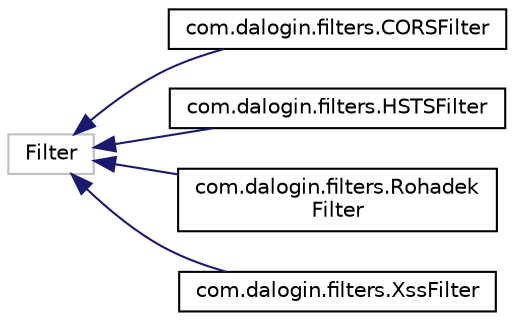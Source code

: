 digraph "Graphical Class Hierarchy"
{
  edge [fontname="Helvetica",fontsize="10",labelfontname="Helvetica",labelfontsize="10"];
  node [fontname="Helvetica",fontsize="10",shape=record];
  rankdir="LR";
  Node35 [label="Filter",height=0.2,width=0.4,color="grey75", fillcolor="white", style="filled"];
  Node35 -> Node0 [dir="back",color="midnightblue",fontsize="10",style="solid",fontname="Helvetica"];
  Node0 [label="com.dalogin.filters.CORSFilter",height=0.2,width=0.4,color="black", fillcolor="white", style="filled",URL="$classcom_1_1dalogin_1_1filters_1_1_c_o_r_s_filter.html"];
  Node35 -> Node37 [dir="back",color="midnightblue",fontsize="10",style="solid",fontname="Helvetica"];
  Node37 [label="com.dalogin.filters.HSTSFilter",height=0.2,width=0.4,color="black", fillcolor="white", style="filled",URL="$classcom_1_1dalogin_1_1filters_1_1_h_s_t_s_filter.html"];
  Node35 -> Node38 [dir="back",color="midnightblue",fontsize="10",style="solid",fontname="Helvetica"];
  Node38 [label="com.dalogin.filters.Rohadek\lFilter",height=0.2,width=0.4,color="black", fillcolor="white", style="filled",URL="$classcom_1_1dalogin_1_1filters_1_1_rohadek_filter.html"];
  Node35 -> Node39 [dir="back",color="midnightblue",fontsize="10",style="solid",fontname="Helvetica"];
  Node39 [label="com.dalogin.filters.XssFilter",height=0.2,width=0.4,color="black", fillcolor="white", style="filled",URL="$classcom_1_1dalogin_1_1filters_1_1_xss_filter.html"];
}
